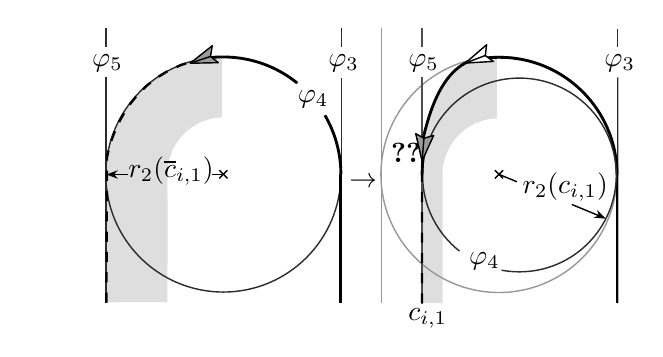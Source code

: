 
\definecolor{cDEDEDE}{RGB}{222,222,222}
\definecolor{c989898}{RGB}{152,152,152}
\definecolor{c2B2B2B}{RGB}{43,43,43}
\definecolor{c4D4D4D}{RGB}{77,77,77}
\definecolor{c9B9B9B}{RGB}{155,155,155}
\definecolor{cFFFFFF}{RGB}{255,255,255}


\def \globalscale {.860000}
\begin{tikzpicture}[y=0.80pt, x=0.80pt, yscale=-\globalscale, xscale=\globalscale, inner sep=0pt, outer sep=0pt]
  \path[fill=cDEDEDE,line join=round,even odd rule,line width=0.160pt] (201.222,21.945) .. controls (207.053,19.991) and (213.025,18.631) .. (219.486,18.517) -- (219.486,50.575) .. controls (204.173,51.138) and (191.822,63.303) .. (190.964,78.539) -- (190.977,91.166) -- (190.964,91.452) -- (190.964,91.742) .. controls (190.977,92.47) and (191.082,93.228) .. (191.062,93.943) -- (191.067,93.95) -- (191.067,95.722) -- (190.964,135.837) -- (190.964,143.054) -- (190.945,143.054) -- (190.945,143.197) -- (190.934,144.007) -- (190.992,147.698) -- (179.987,147.702) .. controls (180.266,127.673) and (179.551,103.67) .. (180.409,85.035) .. controls (180.828,75.934) and (179.776,64.47) .. (180.367,62.413) .. controls (182.587,54.696) and (183.88,37.453) .. (200.777,22.114) -- (201.222,21.945) -- cycle;



  \path[draw=c989898,line join=round,line width=0.512pt] (220.579,80.123) ellipse (1.742cm and 1.742cm);



  \path[draw=black,line join=round,line width=0.512pt] (222.749,82.157) -- (218.468,77.876);



  \path[draw=c2B2B2B,line join=round,line width=0.512pt] (283.011,3.466) -- (283.011,13.098);



  \path[draw=c2B2B2B,line join=round,line width=0.512pt] (283.011,29.083) -- (283.01,147.639);



  \path[draw=black,line join=round,line width=1.024pt] (212.566,19.238) .. controls (214.291,18.499) and (220.904,18.551) .. (220.904,18.551) .. controls (254.995,18.551) and (282.631,46.188) .. (282.631,80.279);



  \path[draw=black,line join=round,line width=0.512pt] (218.468,82.157) -- (222.749,77.876);



  \path[cm={{1.0,0.0,0.0,1.0,(276.0,26.0)}}] (0.0,0.0) node[above right] () {$\varphi_3$};



  \path[draw=black,line join=round,line width=1.024pt] (282.63,147.65) -- (282.63,80.08);



  \path[draw=c2B2B2B,line join=round,line width=0.512pt] (199.911,120.347) .. controls (188.073,111.031) and (180.472,96.574) .. (180.472,80.342) .. controls (180.472,52.243) and (203.25,29.465) .. (231.349,29.465) .. controls (259.448,29.465) and (282.227,52.243) .. (282.227,80.342) .. controls (282.227,108.441) and (259.448,131.22) .. (231.349,131.22) .. controls (228.139,131.22) and (224.998,130.922) .. (221.952,130.354);



  \path[draw=c4D4D4D,line join=round,line width=0.512pt] (180.126,3.389) -- (180.126,13.087);



  \path[draw=c4D4D4D,line join=round,line width=0.512pt] (180.126,29.081) -- (180.126,147.562);



  \path[draw=black,line join=round,line width=0.512pt] (275.809,102.84) -- (258.897,95.848);



  \path[draw=black,line join=round,line width=0.512pt] (229.992,83.897) -- (220.778,80.088);



  \path[draw=black,line join=round,line width=1.024pt] (181.049,61.355) -- (180.179,80.375);



  \path[draw=black,line join=round,line width=1.024pt] (212.045,18.878) .. controls (189.0,20.813) and (182.896,53.646) .. (180.372,62.421);



  \path[draw=black,fill=c9B9B9B,line join=round,line width=0.512pt] (180.203,73.028) -- (186.3,59.567) -- (181.246,61.083) -- (176.899,58.625) -- (180.203,73.028) -- cycle;



  \path[fill=black,line join=round,line width=0.256pt] (179.534,137.255) -- (179.534,131.922) -- (180.814,131.922) -- (180.814,137.255) -- (179.534,137.255) -- cycle(179.534,126.589) -- (179.534,121.255) -- (180.814,121.255) -- (180.814,126.589) -- (179.534,126.589) -- cycle(179.534,115.922) -- (179.534,110.589) -- (180.814,110.589) -- (180.814,115.922) -- (179.534,115.922) -- cycle(179.534,105.255) -- (179.534,99.922) -- (180.814,99.922) -- (180.814,105.255) -- (179.534,105.255) -- cycle(179.534,94.589) -- (179.534,89.255) -- (180.814,89.255) -- (180.814,94.589) -- (179.534,94.589) -- cycle(179.534,83.922) -- (179.534,80.352) -- (180.814,80.352) -- (180.814,83.922) -- (179.534,83.922) -- cycle(179.534,147.922) -- (179.534,142.589) -- (180.814,142.589) -- (180.814,147.922) -- (179.534,147.922) -- cycle;



  \path[cm={{1.0,0.0,0.0,1.0,(173.0,26.0)}}] (0.0,0.0) node[above right] () {$\varphi_5$};



  \path[cm={{1.0,0.0,0.0,1.0,(173.0,161.0)}}] (0.0,0.0) node[above right] () {$c_{i,1}$};



  \path[cm={{1.0,0.0,0.0,1.0,(233.0,94.0)}}] (0.0,0.0) node[above right] () {$r_2(c_{i,1})$};



  \path[draw=black,fill=cFFFFFF,line join=round,line width=0.512pt] (202.918,21.579) -- (217.669,20.702) -- (213.435,17.633) -- (214.123,11.944) -- (202.918,21.579) -- cycle;



  \path[draw=black,line join=round,line width=0.512pt] (203.29,21.442) -- (213.392,17.619);



  \path[draw=black,line join=round,line width=0.512pt] (180.283,72.369) -- (181.217,61.156);



  \path[cm={{1.0,0.0,0.0,1.0,(205.0,130.0)}}] (0.0,0.0) node[above right] () {$\varphi_4$};



  \path[draw=c989898,line join=round,line width=0.512pt] (158.857,3.405) -- (158.857,147.578);



\path[draw=c2B2B2B,line join=round,line width=0.512pt] (137.91,3.355) -- (137.91,12.984);



\path[draw=c2B2B2B,line join=round,line width=0.512pt] (137.91,29.224) -- (137.91,147.528);



\path[cm={{1.0,0.0,0.0,1.0,(131.0,26.0)}}] (0.0,0.0) node[above right] () {$\varphi_3$};



\path[fill=cDEDEDE,line join=round,line width=0.160pt] (14.406,77.952) -- (14.431,77.952) .. controls (15.358,45.048) and (42.035,18.587) .. (75.024,18.006) -- (75.024,50.064) .. controls (59.711,50.627) and (47.36,62.791) .. (46.502,78.028) -- (46.515,90.655) -- (46.502,90.941) -- (46.502,91.231) .. controls (46.515,91.959) and (46.62,92.716) .. (46.6,93.432) -- (46.605,93.439) -- (46.605,95.211) -- (46.502,135.325) -- (46.502,142.543) -- (46.483,142.543) -- (46.483,142.686) -- (46.472,143.496) -- (46.53,147.187) -- (14.23,147.194) .. controls (14.23,145.521) and (14.209,148.829) .. (14.199,145.127) -- (14.199,143.585) -- (14.199,143.272) -- (14.199,142.853) -- (14.199,142.547) -- (14.199,79.915) -- (14.406,77.952) -- cycle;



\path[draw=c2B2B2B,line join=round,line width=0.512pt] (129.249,49.121) .. controls (134.545,58.228) and (137.579,68.814) .. (137.579,80.109) .. controls (137.579,114.2) and (109.943,141.836) .. (75.852,141.836) .. controls (41.761,141.836) and (14.124,114.2) .. (14.124,80.109) .. controls (14.124,46.018) and (41.761,18.381) .. (75.852,18.381) .. controls (90.58,18.381) and (104.104,23.54) .. (114.715,32.149);



\path[draw=black,line join=round,line width=0.512pt] (78.017,82.14) -- (73.741,77.86);



\path[draw=black,line join=round,line width=0.512pt] (73.742,82.143) -- (78.023,77.862);



\path[draw=c2B2B2B,line join=round,line width=0.512pt] (14.148,3.374) -- (14.148,13.164);



\path[draw=c2B2B2B,line join=round,line width=0.512pt] (14.148,29.103) -- (14.148,147.547);



\path[draw=black,line join=round,line width=0.512pt] (75.923,80.035) -- (70.085,80.035);



\path[draw=black,line join=round,line width=0.512pt] (25.93,80.035) -- (22.725,80.035) -- (14.074,80.035);



\path[cm={{1.0,0.0,0.0,1.0,(7.0,26.0)}}] (0.0,0.0) node[above right] () {$\varphi_5$};



\path[draw=black,line join=round,line width=1.024pt] (67.526,19.054) .. controls (69.25,18.315) and (75.863,18.367) .. (75.863,18.367) .. controls (90.56,18.367) and (104.057,23.503) .. (114.657,32.079);



\path[draw=black,line join=round,line width=1.024pt] (129.212,49.024) .. controls (134.538,58.15) and (137.59,68.766) .. (137.59,80.095);



\path[cm={{1.0,0.0,0.0,1.0,(115.0,45.0)}}] (0.0,0.0) node[above right] () {$\varphi_4$};



\path[cm={{1.0,0.0,0.0,1.0,(26.0,86.0)}}] (0.0,0.0) node[above right] () {$r_2(\overline{c}_{i,1})$};



\path[fill=black,line join=round,line width=0.256pt] (13.821,136.757) -- (13.843,131.424) -- (15.123,131.43) -- (15.101,136.763) -- (13.821,136.757) -- cycle(13.866,126.091) -- (13.889,120.758) -- (15.169,120.763) -- (15.146,126.096) -- (13.866,126.091) -- cycle(13.912,115.424) -- (13.934,110.091) -- (15.214,110.096) -- (15.192,115.43) -- (13.912,115.424) -- cycle(13.957,104.758) -- (13.98,99.424) -- (15.26,99.43) -- (15.237,104.763) -- (13.957,104.758) -- cycle(14.003,94.091) -- (14.025,88.758) -- (15.306,88.763) -- (15.283,94.097) -- (14.003,94.091) -- cycle(14.048,83.425) -- (14.071,78.091) -- (15.351,78.097) -- (15.328,83.43) -- (14.048,83.425) -- cycle(14.094,72.758) -- (14.1,71.21) -- (14.112,71.085) -- (14.148,70.966) -- (14.208,70.855) -- (14.289,70.76) -- (14.385,70.679) -- (14.495,70.62) -- (14.616,70.584) -- (14.74,70.573) -- (14.197,70.574) -- (14.498,69.056) -- (14.899,67.376) -- (16.15,67.646) -- (15.749,69.326) -- (15.458,70.798) -- (14.74,71.853) -- (15.38,71.216) -- (15.374,72.763) -- (14.094,72.758) -- cycle(16.417,62.207) -- (17.178,59.963) -- (18.299,57.183) -- (19.5,57.626) -- (18.379,60.406) -- (17.64,62.586) -- (16.417,62.207) -- cycle(20.537,52.302) -- (20.968,51.401) -- (23.139,47.599) -- (24.274,48.191) -- (22.103,51.993) -- (21.709,52.816) -- (20.537,52.302) -- cycle(26.113,43.116) -- (26.849,42.041) -- (29.455,38.894) -- (30.478,39.663) -- (27.872,42.809) -- (27.199,43.793) -- (26.113,43.116) -- cycle(33.153,34.974) -- (35.242,32.917) -- (37.182,31.39) -- (38.03,32.349) -- (36.09,33.876) -- (34.097,35.838) -- (33.153,34.974) -- cycle(41.51,28.16) -- (46.062,25.381) -- (46.795,26.431) -- (42.243,29.21) -- (41.51,28.16) -- cycle(50.959,23.088) -- (53.445,21.964) -- (56.011,21.172) -- (56.465,22.369) -- (53.899,23.161) -- (51.559,24.219) -- (50.959,23.088) -- cycle(61.106,19.598) -- (61.209,19.566) -- (66.431,18.632) -- (66.734,19.875) -- (61.511,20.81) -- (61.56,20.795) -- (61.106,19.598) -- cycle(13.775,147.424) -- (13.798,142.091) -- (15.078,142.096) -- (15.055,147.429) -- (13.775,147.424) -- cycle;



\path[draw=black,fill=c9B9B9B,line join=round,line width=0.512pt] (58.447,21.651) -- (73.222,21.363) -- (69.114,18.127) -- (70.027,12.471) -- (58.447,21.651) -- cycle;



\path[draw=black,line join=round,line width=0.512pt] (58.766,21.538) -- (69.016,18.133);



\path[draw=black,line join=round,line width=1.024pt] (137.59,147.466) -- (137.59,79.896);



\path[fill=black,line join=round,line width=0.160pt] (20.522,82.369) -- (18.431,79.997) -- (20.513,77.824) -- (14.495,80.104) -- (20.522,82.369) -- cycle;



\path[fill=black,line join=round,line width=0.160pt] (272.128,98.643) -- (273.015,101.678) -- (270.206,102.762) -- (276.623,103.253) -- (272.128,98.643) -- cycle;



\path[cm={{1.0,0.0,0.0,1.0,(164.0,74.0)}}] (0.0,0.0) node[above right] () {\ref{sth:iii}};



\path[cm={{1.0,0.0,0.0,1.0,(142.0,87.0)}}] (0.0,0.0) node[above right] () {$\rightarrow$};




\end{tikzpicture}

